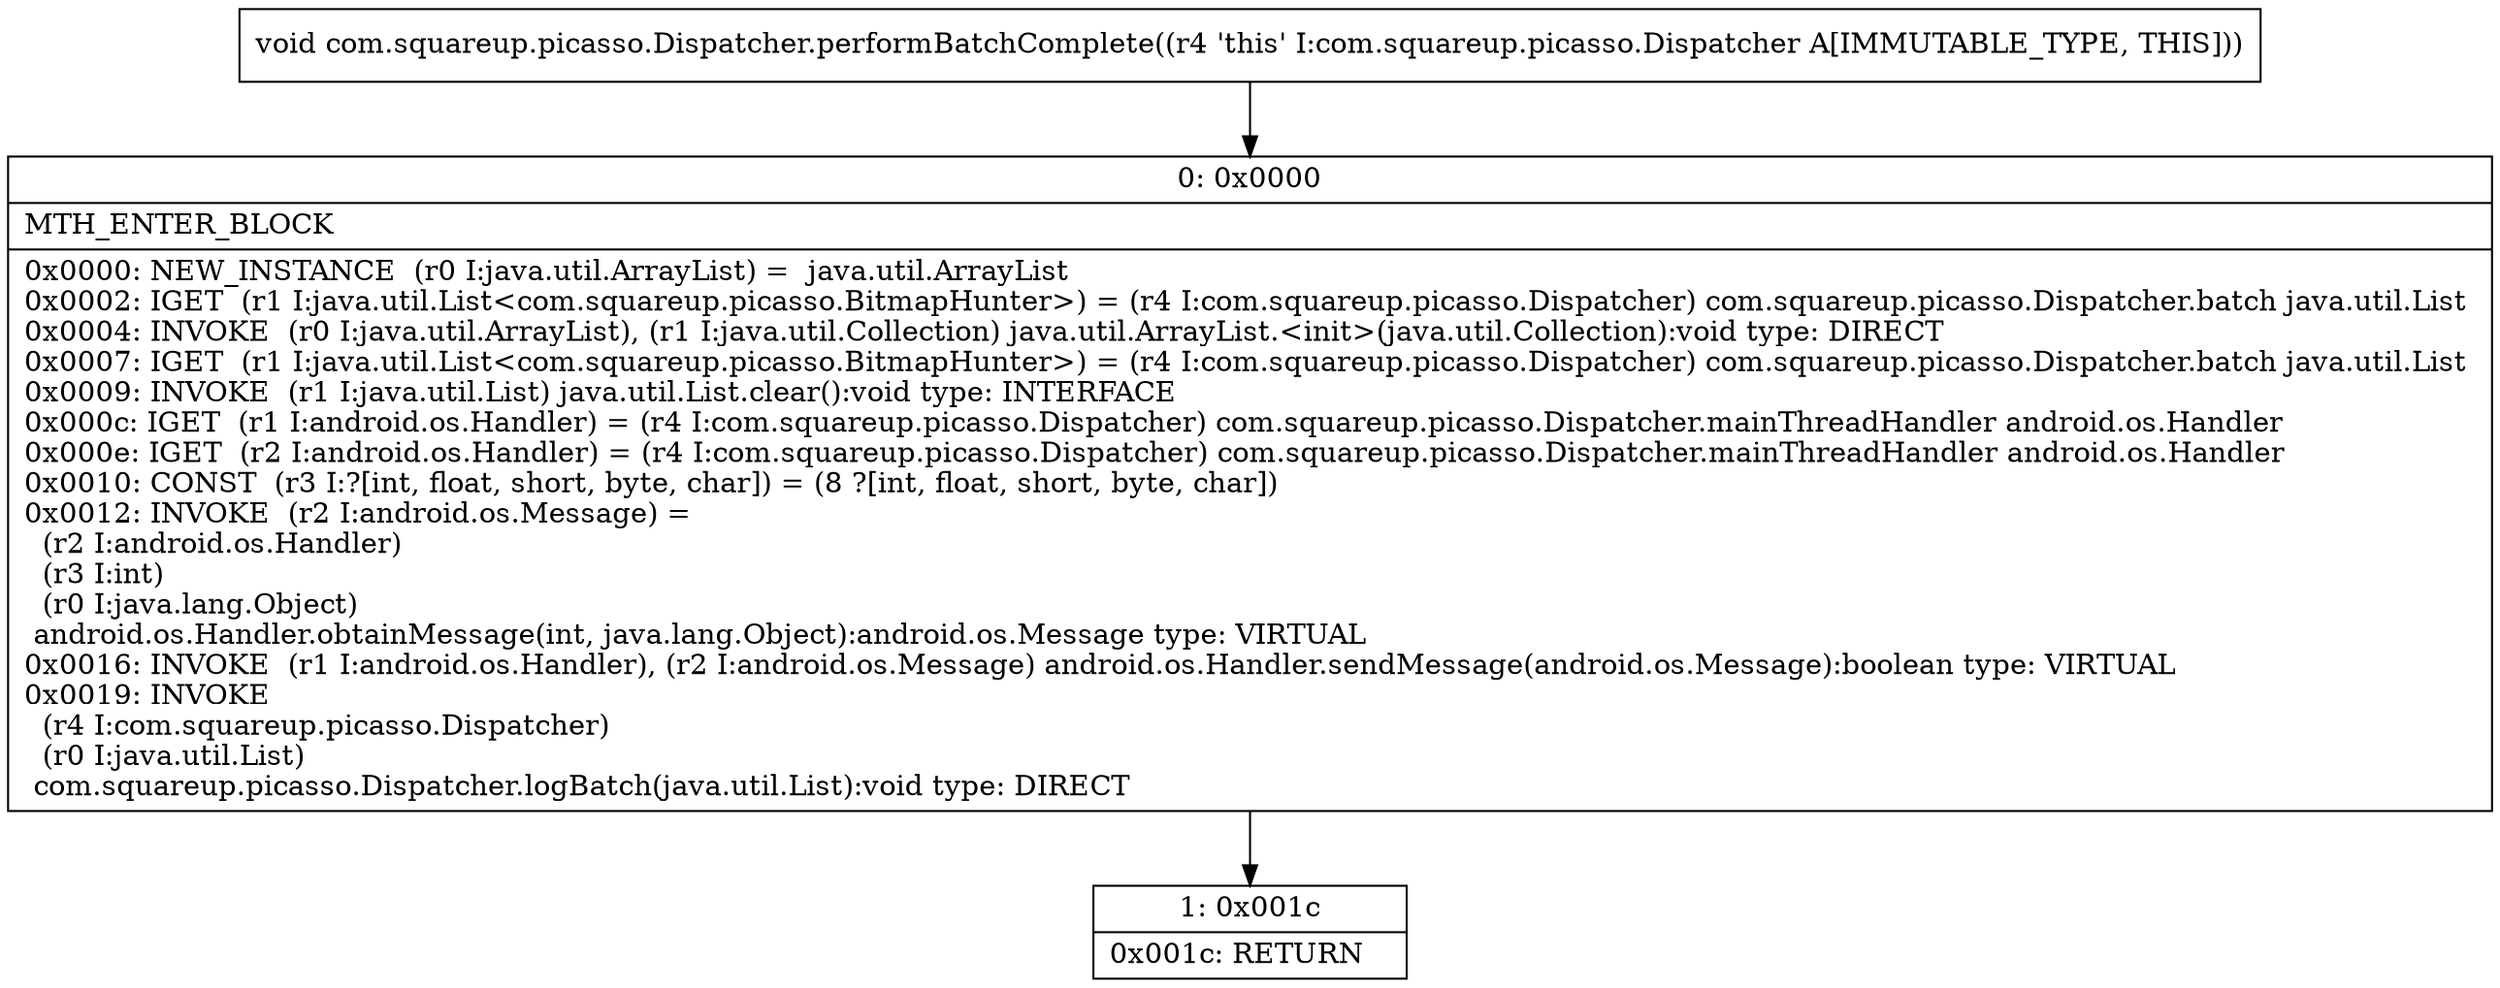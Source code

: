 digraph "CFG forcom.squareup.picasso.Dispatcher.performBatchComplete()V" {
Node_0 [shape=record,label="{0\:\ 0x0000|MTH_ENTER_BLOCK\l|0x0000: NEW_INSTANCE  (r0 I:java.util.ArrayList) =  java.util.ArrayList \l0x0002: IGET  (r1 I:java.util.List\<com.squareup.picasso.BitmapHunter\>) = (r4 I:com.squareup.picasso.Dispatcher) com.squareup.picasso.Dispatcher.batch java.util.List \l0x0004: INVOKE  (r0 I:java.util.ArrayList), (r1 I:java.util.Collection) java.util.ArrayList.\<init\>(java.util.Collection):void type: DIRECT \l0x0007: IGET  (r1 I:java.util.List\<com.squareup.picasso.BitmapHunter\>) = (r4 I:com.squareup.picasso.Dispatcher) com.squareup.picasso.Dispatcher.batch java.util.List \l0x0009: INVOKE  (r1 I:java.util.List) java.util.List.clear():void type: INTERFACE \l0x000c: IGET  (r1 I:android.os.Handler) = (r4 I:com.squareup.picasso.Dispatcher) com.squareup.picasso.Dispatcher.mainThreadHandler android.os.Handler \l0x000e: IGET  (r2 I:android.os.Handler) = (r4 I:com.squareup.picasso.Dispatcher) com.squareup.picasso.Dispatcher.mainThreadHandler android.os.Handler \l0x0010: CONST  (r3 I:?[int, float, short, byte, char]) = (8 ?[int, float, short, byte, char]) \l0x0012: INVOKE  (r2 I:android.os.Message) = \l  (r2 I:android.os.Handler)\l  (r3 I:int)\l  (r0 I:java.lang.Object)\l android.os.Handler.obtainMessage(int, java.lang.Object):android.os.Message type: VIRTUAL \l0x0016: INVOKE  (r1 I:android.os.Handler), (r2 I:android.os.Message) android.os.Handler.sendMessage(android.os.Message):boolean type: VIRTUAL \l0x0019: INVOKE  \l  (r4 I:com.squareup.picasso.Dispatcher)\l  (r0 I:java.util.List)\l com.squareup.picasso.Dispatcher.logBatch(java.util.List):void type: DIRECT \l}"];
Node_1 [shape=record,label="{1\:\ 0x001c|0x001c: RETURN   \l}"];
MethodNode[shape=record,label="{void com.squareup.picasso.Dispatcher.performBatchComplete((r4 'this' I:com.squareup.picasso.Dispatcher A[IMMUTABLE_TYPE, THIS])) }"];
MethodNode -> Node_0;
Node_0 -> Node_1;
}

